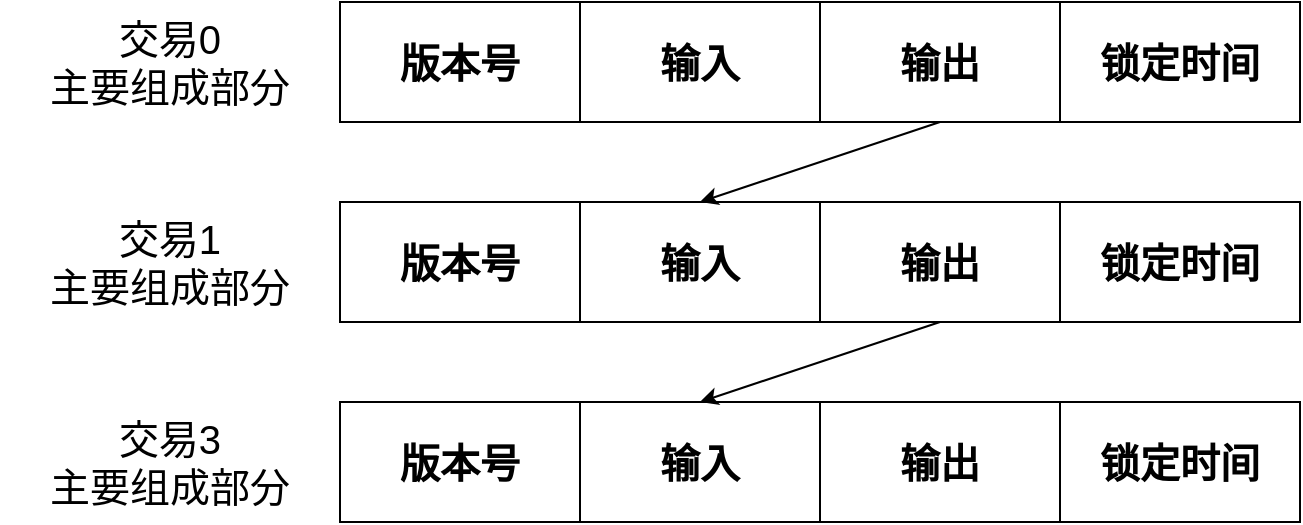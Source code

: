 <mxfile version="14.5.10" type="github">
  <diagram id="sEWmRMSA0RbTOiHDTgDL" name="Page-1">
    <mxGraphModel dx="1106" dy="614" grid="1" gridSize="10" guides="1" tooltips="1" connect="1" arrows="1" fold="1" page="0" pageScale="1" pageWidth="827" pageHeight="1169" math="0" shadow="0">
      <root>
        <mxCell id="0" />
        <mxCell id="1" parent="0" />
        <mxCell id="PxN26HUbAXa41XjV211Z-6" value="" style="group" vertex="1" connectable="0" parent="1">
          <mxGeometry x="110" y="140" width="650" height="60" as="geometry" />
        </mxCell>
        <mxCell id="PxN26HUbAXa41XjV211Z-1" value="&lt;font style=&quot;font-size: 20px&quot;&gt;&lt;b&gt;版本号&lt;/b&gt;&lt;/font&gt;" style="rounded=0;whiteSpace=wrap;html=1;" vertex="1" parent="PxN26HUbAXa41XjV211Z-6">
          <mxGeometry x="170" width="120" height="60" as="geometry" />
        </mxCell>
        <mxCell id="PxN26HUbAXa41XjV211Z-2" value="&lt;font style=&quot;font-size: 20px&quot;&gt;&lt;b&gt;输入&lt;/b&gt;&lt;/font&gt;" style="rounded=0;whiteSpace=wrap;html=1;" vertex="1" parent="PxN26HUbAXa41XjV211Z-6">
          <mxGeometry x="290" width="120" height="60" as="geometry" />
        </mxCell>
        <mxCell id="PxN26HUbAXa41XjV211Z-3" value="&lt;font style=&quot;font-size: 20px&quot;&gt;&lt;b&gt;输出&lt;/b&gt;&lt;/font&gt;" style="rounded=0;whiteSpace=wrap;html=1;" vertex="1" parent="PxN26HUbAXa41XjV211Z-6">
          <mxGeometry x="410" width="120" height="60" as="geometry" />
        </mxCell>
        <mxCell id="PxN26HUbAXa41XjV211Z-4" value="&lt;font style=&quot;font-size: 20px&quot;&gt;&lt;b&gt;锁定时间&lt;/b&gt;&lt;/font&gt;" style="rounded=0;whiteSpace=wrap;html=1;" vertex="1" parent="PxN26HUbAXa41XjV211Z-6">
          <mxGeometry x="530" width="120" height="60" as="geometry" />
        </mxCell>
        <mxCell id="PxN26HUbAXa41XjV211Z-5" value="&lt;font style=&quot;font-size: 20px&quot;&gt;交易0 &lt;br&gt;主要组成部分&lt;/font&gt;" style="text;html=1;strokeColor=none;fillColor=none;align=center;verticalAlign=middle;whiteSpace=wrap;rounded=0;" vertex="1" parent="PxN26HUbAXa41XjV211Z-6">
          <mxGeometry width="170" height="60" as="geometry" />
        </mxCell>
        <mxCell id="PxN26HUbAXa41XjV211Z-7" value="" style="group" vertex="1" connectable="0" parent="1">
          <mxGeometry x="110" y="240" width="650" height="60" as="geometry" />
        </mxCell>
        <mxCell id="PxN26HUbAXa41XjV211Z-8" value="&lt;font style=&quot;font-size: 20px&quot;&gt;&lt;b&gt;版本号&lt;/b&gt;&lt;/font&gt;" style="rounded=0;whiteSpace=wrap;html=1;" vertex="1" parent="PxN26HUbAXa41XjV211Z-7">
          <mxGeometry x="170" width="120" height="60" as="geometry" />
        </mxCell>
        <mxCell id="PxN26HUbAXa41XjV211Z-9" value="&lt;font style=&quot;font-size: 20px&quot;&gt;&lt;b&gt;输入&lt;/b&gt;&lt;/font&gt;" style="rounded=0;whiteSpace=wrap;html=1;" vertex="1" parent="PxN26HUbAXa41XjV211Z-7">
          <mxGeometry x="290" width="120" height="60" as="geometry" />
        </mxCell>
        <mxCell id="PxN26HUbAXa41XjV211Z-10" value="&lt;font style=&quot;font-size: 20px&quot;&gt;&lt;b&gt;输出&lt;/b&gt;&lt;/font&gt;" style="rounded=0;whiteSpace=wrap;html=1;" vertex="1" parent="PxN26HUbAXa41XjV211Z-7">
          <mxGeometry x="410" width="120" height="60" as="geometry" />
        </mxCell>
        <mxCell id="PxN26HUbAXa41XjV211Z-11" value="&lt;font style=&quot;font-size: 20px&quot;&gt;&lt;b&gt;锁定时间&lt;/b&gt;&lt;/font&gt;" style="rounded=0;whiteSpace=wrap;html=1;" vertex="1" parent="PxN26HUbAXa41XjV211Z-7">
          <mxGeometry x="530" width="120" height="60" as="geometry" />
        </mxCell>
        <mxCell id="PxN26HUbAXa41XjV211Z-12" value="&lt;font style=&quot;font-size: 20px&quot;&gt;交易1&lt;br&gt;主要组成部分&lt;/font&gt;" style="text;html=1;strokeColor=none;fillColor=none;align=center;verticalAlign=middle;whiteSpace=wrap;rounded=0;" vertex="1" parent="PxN26HUbAXa41XjV211Z-7">
          <mxGeometry width="170" height="60" as="geometry" />
        </mxCell>
        <mxCell id="PxN26HUbAXa41XjV211Z-13" style="rounded=0;orthogonalLoop=1;jettySize=auto;html=1;exitX=0.5;exitY=1;exitDx=0;exitDy=0;entryX=0.5;entryY=0;entryDx=0;entryDy=0;" edge="1" parent="1" source="PxN26HUbAXa41XjV211Z-3" target="PxN26HUbAXa41XjV211Z-9">
          <mxGeometry relative="1" as="geometry" />
        </mxCell>
        <mxCell id="PxN26HUbAXa41XjV211Z-14" value="" style="group" vertex="1" connectable="0" parent="1">
          <mxGeometry x="110" y="340" width="650" height="60" as="geometry" />
        </mxCell>
        <mxCell id="PxN26HUbAXa41XjV211Z-15" value="&lt;font style=&quot;font-size: 20px&quot;&gt;&lt;b&gt;版本号&lt;/b&gt;&lt;/font&gt;" style="rounded=0;whiteSpace=wrap;html=1;" vertex="1" parent="PxN26HUbAXa41XjV211Z-14">
          <mxGeometry x="170" width="120" height="60" as="geometry" />
        </mxCell>
        <mxCell id="PxN26HUbAXa41XjV211Z-16" value="&lt;font style=&quot;font-size: 20px&quot;&gt;&lt;b&gt;输入&lt;/b&gt;&lt;/font&gt;" style="rounded=0;whiteSpace=wrap;html=1;" vertex="1" parent="PxN26HUbAXa41XjV211Z-14">
          <mxGeometry x="290" width="120" height="60" as="geometry" />
        </mxCell>
        <mxCell id="PxN26HUbAXa41XjV211Z-17" value="&lt;font style=&quot;font-size: 20px&quot;&gt;&lt;b&gt;输出&lt;/b&gt;&lt;/font&gt;" style="rounded=0;whiteSpace=wrap;html=1;" vertex="1" parent="PxN26HUbAXa41XjV211Z-14">
          <mxGeometry x="410" width="120" height="60" as="geometry" />
        </mxCell>
        <mxCell id="PxN26HUbAXa41XjV211Z-18" value="&lt;font style=&quot;font-size: 20px&quot;&gt;&lt;b&gt;锁定时间&lt;/b&gt;&lt;/font&gt;" style="rounded=0;whiteSpace=wrap;html=1;" vertex="1" parent="PxN26HUbAXa41XjV211Z-14">
          <mxGeometry x="530" width="120" height="60" as="geometry" />
        </mxCell>
        <mxCell id="PxN26HUbAXa41XjV211Z-19" value="&lt;font style=&quot;font-size: 20px&quot;&gt;交易3&lt;br&gt;主要组成部分&lt;/font&gt;" style="text;html=1;strokeColor=none;fillColor=none;align=center;verticalAlign=middle;whiteSpace=wrap;rounded=0;" vertex="1" parent="PxN26HUbAXa41XjV211Z-14">
          <mxGeometry width="170" height="60" as="geometry" />
        </mxCell>
        <mxCell id="PxN26HUbAXa41XjV211Z-20" style="edgeStyle=none;rounded=0;orthogonalLoop=1;jettySize=auto;html=1;exitX=0.5;exitY=1;exitDx=0;exitDy=0;entryX=0.5;entryY=0;entryDx=0;entryDy=0;" edge="1" parent="1" source="PxN26HUbAXa41XjV211Z-10" target="PxN26HUbAXa41XjV211Z-16">
          <mxGeometry relative="1" as="geometry" />
        </mxCell>
      </root>
    </mxGraphModel>
  </diagram>
</mxfile>
